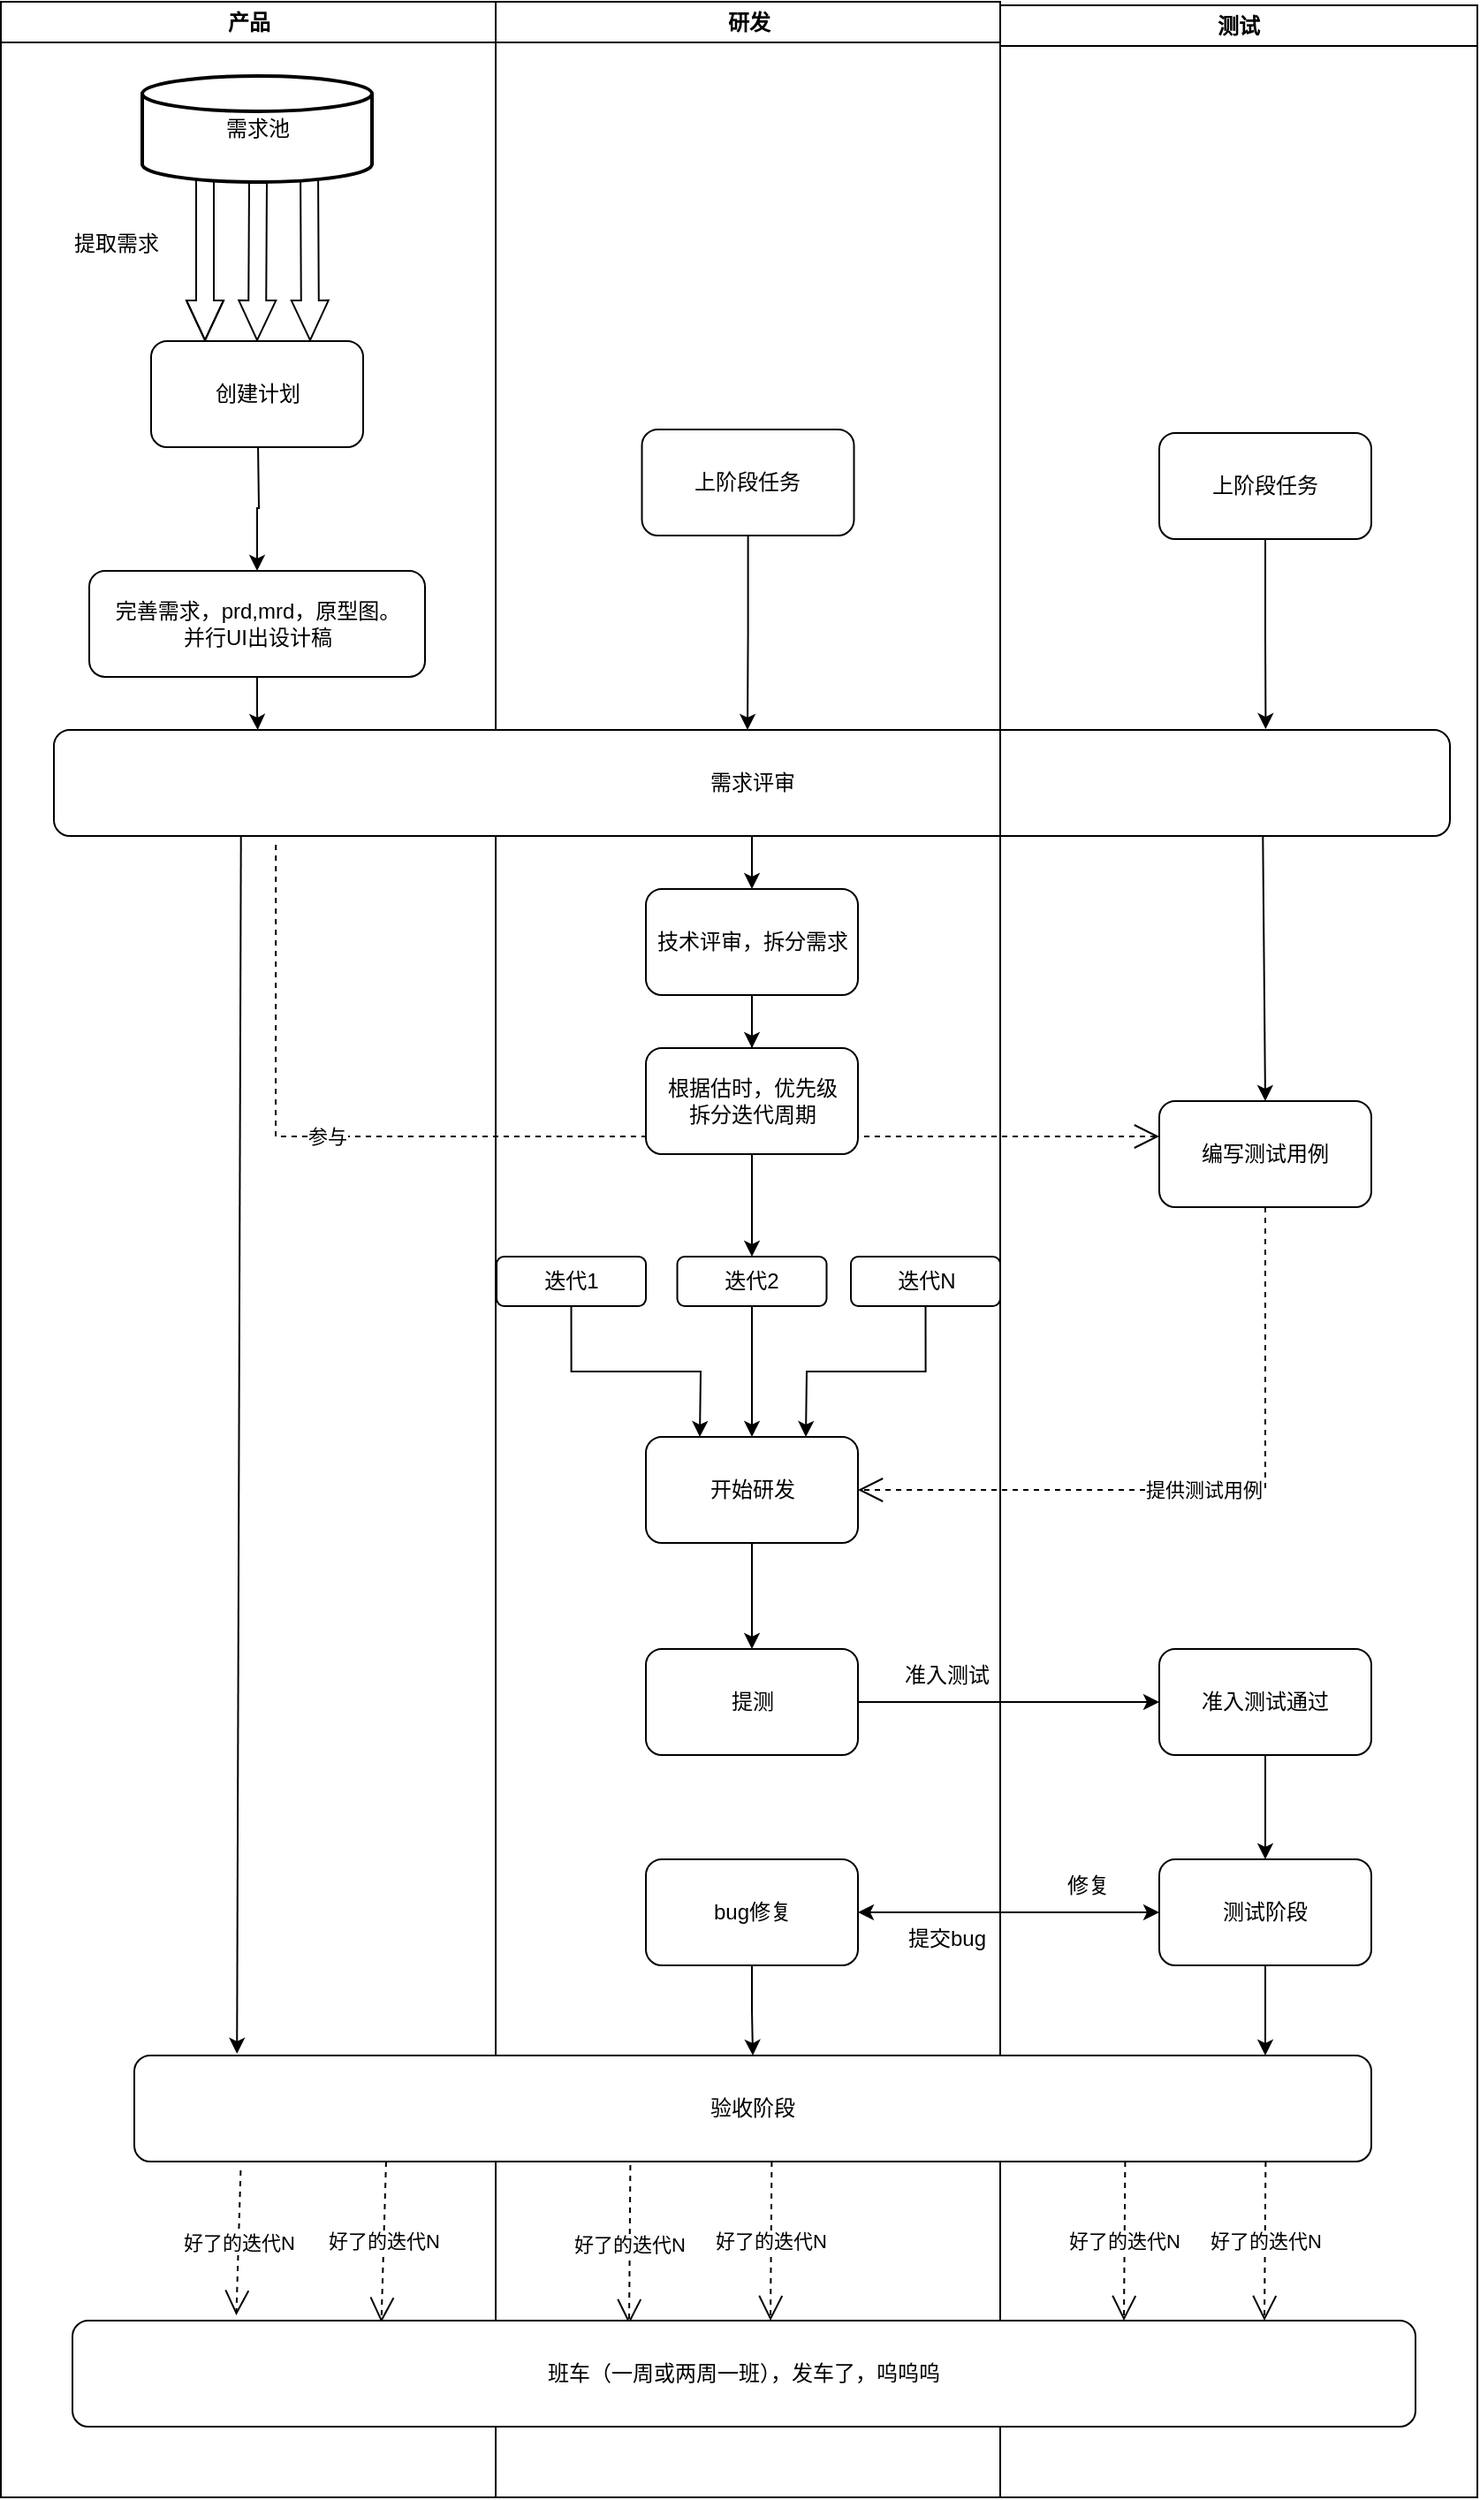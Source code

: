 <mxfile version="17.1.2" type="github">
  <diagram name="Page-1" id="e7e014a7-5840-1c2e-5031-d8a46d1fe8dd">
    <mxGraphModel dx="1298" dy="834" grid="1" gridSize="10" guides="1" tooltips="1" connect="1" arrows="1" fold="1" page="1" pageScale="1" pageWidth="1169" pageHeight="826" background="none" math="0" shadow="0">
      <root>
        <mxCell id="0" />
        <mxCell id="1" parent="0" />
        <mxCell id="2" value="产品" style="swimlane;whiteSpace=wrap" parent="1" vertex="1">
          <mxGeometry x="164.5" y="128" width="280" height="1412" as="geometry" />
        </mxCell>
        <mxCell id="IsArL2XFpSbaTc7LkYc3-45" value="" style="shape=flexArrow;endArrow=classic;html=1;rounded=0;endWidth=10;endSize=7.17;entryX=0.75;entryY=0;entryDx=0;entryDy=0;" edge="1" parent="2" target="IsArL2XFpSbaTc7LkYc3-63">
          <mxGeometry width="50" height="50" relative="1" as="geometry">
            <mxPoint x="174.5" y="92" as="sourcePoint" />
            <mxPoint x="174.54" y="186.284" as="targetPoint" />
            <Array as="points" />
          </mxGeometry>
        </mxCell>
        <mxCell id="IsArL2XFpSbaTc7LkYc3-44" value="" style="shape=flexArrow;endArrow=classic;html=1;rounded=0;endWidth=10;endSize=7.17;" edge="1" parent="2">
          <mxGeometry width="50" height="50" relative="1" as="geometry">
            <mxPoint x="115.5" y="92" as="sourcePoint" />
            <mxPoint x="115.5" y="192" as="targetPoint" />
            <Array as="points">
              <mxPoint x="115.5" y="152" />
            </Array>
          </mxGeometry>
        </mxCell>
        <mxCell id="IsArL2XFpSbaTc7LkYc3-47" value="提取需求&lt;br&gt;" style="text;html=1;strokeColor=none;fillColor=none;align=center;verticalAlign=middle;whiteSpace=wrap;rounded=0;" vertex="1" parent="2">
          <mxGeometry x="35.5" y="122" width="60" height="30" as="geometry" />
        </mxCell>
        <mxCell id="IsArL2XFpSbaTc7LkYc3-59" value="" style="edgeStyle=orthogonalEdgeStyle;rounded=0;orthogonalLoop=1;jettySize=auto;html=1;" edge="1" parent="2" target="IsArL2XFpSbaTc7LkYc3-51">
          <mxGeometry relative="1" as="geometry">
            <mxPoint x="145.5" y="250" as="sourcePoint" />
          </mxGeometry>
        </mxCell>
        <mxCell id="IsArL2XFpSbaTc7LkYc3-51" value="&lt;div class=&quot;okr-block-clipboard&quot;&gt;&lt;/div&gt;&lt;div&gt;&lt;div&gt;&lt;div&gt;完善需求，prd,mrd，原型图。&lt;/div&gt;&lt;div&gt;并行UI出设计稿&lt;/div&gt;&lt;/div&gt;&lt;/div&gt;" style="rounded=1;whiteSpace=wrap;html=1;" vertex="1" parent="2">
          <mxGeometry x="50" y="322" width="190" height="60" as="geometry" />
        </mxCell>
        <mxCell id="IsArL2XFpSbaTc7LkYc3-62" value="&lt;span&gt;需求池&lt;/span&gt;" style="strokeWidth=2;html=1;shape=mxgraph.flowchart.database;whiteSpace=wrap;" vertex="1" parent="2">
          <mxGeometry x="80" y="42" width="130" height="60" as="geometry" />
        </mxCell>
        <mxCell id="IsArL2XFpSbaTc7LkYc3-63" value="&lt;span&gt;创建计划&lt;/span&gt;" style="rounded=1;whiteSpace=wrap;html=1;" vertex="1" parent="2">
          <mxGeometry x="85" y="192" width="120" height="60" as="geometry" />
        </mxCell>
        <mxCell id="IsArL2XFpSbaTc7LkYc3-117" value="好了的迭代N" style="endArrow=open;endSize=12;dashed=1;html=1;rounded=0;exitX=0.086;exitY=1.083;exitDx=0;exitDy=0;exitPerimeter=0;entryX=0.23;entryY=0.017;entryDx=0;entryDy=0;entryPerimeter=0;" edge="1" parent="2" target="IsArL2XFpSbaTc7LkYc3-108">
          <mxGeometry width="160" relative="1" as="geometry">
            <mxPoint x="217.98" y="1222" as="sourcePoint" />
            <mxPoint x="215.5" y="1304.02" as="targetPoint" />
          </mxGeometry>
        </mxCell>
        <mxCell id="3" value="研发" style="swimlane;whiteSpace=wrap" parent="1" vertex="1">
          <mxGeometry x="444.5" y="128" width="285.5" height="1412" as="geometry" />
        </mxCell>
        <mxCell id="IsArL2XFpSbaTc7LkYc3-76" value="" style="edgeStyle=orthogonalEdgeStyle;rounded=0;orthogonalLoop=1;jettySize=auto;html=1;" edge="1" parent="3" source="IsArL2XFpSbaTc7LkYc3-52" target="IsArL2XFpSbaTc7LkYc3-74">
          <mxGeometry relative="1" as="geometry" />
        </mxCell>
        <mxCell id="IsArL2XFpSbaTc7LkYc3-52" value="需求评审" style="rounded=1;whiteSpace=wrap;html=1;" vertex="1" parent="3">
          <mxGeometry x="-250" y="412" width="790" height="60" as="geometry" />
        </mxCell>
        <mxCell id="IsArL2XFpSbaTc7LkYc3-67" value="" style="edgeStyle=orthogonalEdgeStyle;rounded=0;orthogonalLoop=1;jettySize=auto;html=1;" edge="1" parent="3" source="IsArL2XFpSbaTc7LkYc3-64">
          <mxGeometry relative="1" as="geometry">
            <mxPoint x="142.5" y="412" as="targetPoint" />
          </mxGeometry>
        </mxCell>
        <mxCell id="IsArL2XFpSbaTc7LkYc3-64" value="上阶段任务" style="rounded=1;whiteSpace=wrap;html=1;" vertex="1" parent="3">
          <mxGeometry x="82.75" y="242" width="120" height="60" as="geometry" />
        </mxCell>
        <mxCell id="IsArL2XFpSbaTc7LkYc3-85" value="" style="edgeStyle=orthogonalEdgeStyle;rounded=0;orthogonalLoop=1;jettySize=auto;html=1;entryX=0.5;entryY=0;entryDx=0;entryDy=0;" edge="1" parent="3" source="IsArL2XFpSbaTc7LkYc3-74" target="IsArL2XFpSbaTc7LkYc3-100">
          <mxGeometry relative="1" as="geometry">
            <mxPoint x="145" y="676" as="targetPoint" />
          </mxGeometry>
        </mxCell>
        <mxCell id="IsArL2XFpSbaTc7LkYc3-74" value="技术评审，拆分需求" style="rounded=1;whiteSpace=wrap;html=1;" vertex="1" parent="3">
          <mxGeometry x="85" y="502" width="120" height="60" as="geometry" />
        </mxCell>
        <mxCell id="IsArL2XFpSbaTc7LkYc3-83" value="参与" style="endArrow=open;endSize=12;dashed=1;html=1;rounded=0;exitX=0.159;exitY=1.083;exitDx=0;exitDy=0;exitPerimeter=0;" edge="1" parent="3" source="IsArL2XFpSbaTc7LkYc3-52">
          <mxGeometry x="-0.417" width="160" relative="1" as="geometry">
            <mxPoint x="-194.5" y="632" as="sourcePoint" />
            <mxPoint x="375.5" y="642" as="targetPoint" />
            <Array as="points">
              <mxPoint x="-124.5" y="642" />
            </Array>
            <mxPoint as="offset" />
          </mxGeometry>
        </mxCell>
        <mxCell id="IsArL2XFpSbaTc7LkYc3-86" value="开始研发" style="whiteSpace=wrap;html=1;fillColor=rgb(255, 255, 255);strokeColor=rgb(0, 0, 0);fontColor=rgb(0, 0, 0);rounded=1;" vertex="1" parent="3">
          <mxGeometry x="85" y="812" width="120" height="60" as="geometry" />
        </mxCell>
        <mxCell id="IsArL2XFpSbaTc7LkYc3-87" value="" style="edgeStyle=orthogonalEdgeStyle;rounded=0;orthogonalLoop=1;jettySize=auto;html=1;exitX=0.5;exitY=1;exitDx=0;exitDy=0;" edge="1" parent="3" source="IsArL2XFpSbaTc7LkYc3-100" target="IsArL2XFpSbaTc7LkYc3-86">
          <mxGeometry relative="1" as="geometry">
            <mxPoint x="145" y="736" as="sourcePoint" />
          </mxGeometry>
        </mxCell>
        <mxCell id="IsArL2XFpSbaTc7LkYc3-88" value="提测" style="whiteSpace=wrap;html=1;fillColor=rgb(255, 255, 255);strokeColor=rgb(0, 0, 0);fontColor=rgb(0, 0, 0);rounded=1;" vertex="1" parent="3">
          <mxGeometry x="85" y="932" width="120" height="60" as="geometry" />
        </mxCell>
        <mxCell id="IsArL2XFpSbaTc7LkYc3-89" value="" style="edgeStyle=orthogonalEdgeStyle;rounded=0;orthogonalLoop=1;jettySize=auto;html=1;" edge="1" parent="3" source="IsArL2XFpSbaTc7LkYc3-86" target="IsArL2XFpSbaTc7LkYc3-88">
          <mxGeometry relative="1" as="geometry" />
        </mxCell>
        <mxCell id="IsArL2XFpSbaTc7LkYc3-94" value="准入测试" style="text;html=1;strokeColor=none;fillColor=none;align=center;verticalAlign=middle;whiteSpace=wrap;rounded=0;" vertex="1" parent="3">
          <mxGeometry x="225.5" y="932" width="60" height="30" as="geometry" />
        </mxCell>
        <mxCell id="IsArL2XFpSbaTc7LkYc3-98" value="bug修复" style="rounded=1;whiteSpace=wrap;html=1;" vertex="1" parent="3">
          <mxGeometry x="85" y="1051" width="120" height="60" as="geometry" />
        </mxCell>
        <mxCell id="IsArL2XFpSbaTc7LkYc3-99" value="迭代1" style="rounded=1;whiteSpace=wrap;html=1;" vertex="1" parent="3">
          <mxGeometry x="0.5" y="710" width="84.5" height="28" as="geometry" />
        </mxCell>
        <mxCell id="IsArL2XFpSbaTc7LkYc3-100" value="迭代2" style="rounded=1;whiteSpace=wrap;html=1;" vertex="1" parent="3">
          <mxGeometry x="102.75" y="710" width="84.5" height="28" as="geometry" />
        </mxCell>
        <mxCell id="IsArL2XFpSbaTc7LkYc3-101" value="迭代N" style="rounded=1;whiteSpace=wrap;html=1;" vertex="1" parent="3">
          <mxGeometry x="201" y="710" width="84.5" height="28" as="geometry" />
        </mxCell>
        <mxCell id="IsArL2XFpSbaTc7LkYc3-103" value="" style="edgeStyle=orthogonalEdgeStyle;rounded=0;orthogonalLoop=1;jettySize=auto;html=1;exitX=0.5;exitY=1;exitDx=0;exitDy=0;" edge="1" parent="3" source="IsArL2XFpSbaTc7LkYc3-101">
          <mxGeometry relative="1" as="geometry">
            <mxPoint x="175.5" y="710" as="sourcePoint" />
            <mxPoint x="175.5" y="812" as="targetPoint" />
          </mxGeometry>
        </mxCell>
        <mxCell id="IsArL2XFpSbaTc7LkYc3-104" value="" style="edgeStyle=orthogonalEdgeStyle;rounded=0;orthogonalLoop=1;jettySize=auto;html=1;exitX=0.5;exitY=1;exitDx=0;exitDy=0;" edge="1" parent="3" source="IsArL2XFpSbaTc7LkYc3-99">
          <mxGeometry relative="1" as="geometry">
            <mxPoint x="115.5" y="710" as="sourcePoint" />
            <mxPoint x="115.5" y="812" as="targetPoint" />
          </mxGeometry>
        </mxCell>
        <mxCell id="IsArL2XFpSbaTc7LkYc3-106" value="根据估时，优先级&lt;br&gt;拆分迭代周期" style="whiteSpace=wrap;html=1;fillColor=rgb(255, 255, 255);strokeColor=rgb(0, 0, 0);fontColor=rgb(0, 0, 0);rounded=1;" vertex="1" parent="3">
          <mxGeometry x="85" y="592" width="120" height="60" as="geometry" />
        </mxCell>
        <mxCell id="IsArL2XFpSbaTc7LkYc3-107" value="" style="edgeStyle=orthogonalEdgeStyle;rounded=0;orthogonalLoop=1;jettySize=auto;html=1;" edge="1" parent="3" source="IsArL2XFpSbaTc7LkYc3-74" target="IsArL2XFpSbaTc7LkYc3-106">
          <mxGeometry relative="1" as="geometry" />
        </mxCell>
        <mxCell id="IsArL2XFpSbaTc7LkYc3-113" value="提交bug" style="text;html=1;strokeColor=none;fillColor=none;align=center;verticalAlign=middle;whiteSpace=wrap;rounded=0;" vertex="1" parent="3">
          <mxGeometry x="225.5" y="1081" width="60" height="30" as="geometry" />
        </mxCell>
        <mxCell id="IsArL2XFpSbaTc7LkYc3-118" value="好了的迭代N" style="endArrow=open;endSize=12;dashed=1;html=1;rounded=0;exitX=0.401;exitY=1.033;exitDx=0;exitDy=0;exitPerimeter=0;entryX=0.122;entryY=-0.05;entryDx=0;entryDy=0;entryPerimeter=0;" edge="1" parent="3" source="IsArL2XFpSbaTc7LkYc3-109">
          <mxGeometry width="160" relative="1" as="geometry">
            <mxPoint x="77.98" y="1232" as="sourcePoint" />
            <mxPoint x="75.5" y="1314.02" as="targetPoint" />
          </mxGeometry>
        </mxCell>
        <mxCell id="IsArL2XFpSbaTc7LkYc3-119" value="好了的迭代N" style="endArrow=open;endSize=12;dashed=1;html=1;rounded=0;exitX=0.401;exitY=1.033;exitDx=0;exitDy=0;exitPerimeter=0;entryX=0.122;entryY=-0.05;entryDx=0;entryDy=0;entryPerimeter=0;" edge="1" parent="3">
          <mxGeometry width="160" relative="1" as="geometry">
            <mxPoint x="156.2" y="1222" as="sourcePoint" />
            <mxPoint x="155.5" y="1312.04" as="targetPoint" />
          </mxGeometry>
        </mxCell>
        <mxCell id="4" value="测试" style="swimlane;whiteSpace=wrap" parent="1" vertex="1">
          <mxGeometry x="730" y="130" width="270" height="1410" as="geometry" />
        </mxCell>
        <mxCell id="IsArL2XFpSbaTc7LkYc3-65" value="上阶段任务" style="rounded=1;whiteSpace=wrap;html=1;" vertex="1" parent="4">
          <mxGeometry x="90" y="242" width="120" height="60" as="geometry" />
        </mxCell>
        <mxCell id="IsArL2XFpSbaTc7LkYc3-75" value="编写测试用例" style="rounded=1;whiteSpace=wrap;html=1;" vertex="1" parent="4">
          <mxGeometry x="90" y="620" width="120" height="60" as="geometry" />
        </mxCell>
        <mxCell id="IsArL2XFpSbaTc7LkYc3-92" value="准入测试通过" style="whiteSpace=wrap;html=1;fillColor=rgb(255, 255, 255);strokeColor=rgb(0, 0, 0);fontColor=rgb(0, 0, 0);rounded=1;" vertex="1" parent="4">
          <mxGeometry x="90" y="930" width="120" height="60" as="geometry" />
        </mxCell>
        <mxCell id="IsArL2XFpSbaTc7LkYc3-95" value="测试阶段" style="whiteSpace=wrap;html=1;fillColor=rgb(255, 255, 255);strokeColor=rgb(0, 0, 0);fontColor=rgb(0, 0, 0);rounded=1;" vertex="1" parent="4">
          <mxGeometry x="90" y="1049" width="120" height="60" as="geometry" />
        </mxCell>
        <mxCell id="IsArL2XFpSbaTc7LkYc3-96" value="" style="edgeStyle=orthogonalEdgeStyle;rounded=0;orthogonalLoop=1;jettySize=auto;html=1;" edge="1" parent="4" source="IsArL2XFpSbaTc7LkYc3-92" target="IsArL2XFpSbaTc7LkYc3-95">
          <mxGeometry relative="1" as="geometry" />
        </mxCell>
        <mxCell id="IsArL2XFpSbaTc7LkYc3-109" value="验收阶段" style="whiteSpace=wrap;html=1;fillColor=rgb(255, 255, 255);strokeColor=rgb(0, 0, 0);fontColor=rgb(0, 0, 0);rounded=1;" vertex="1" parent="4">
          <mxGeometry x="-490" y="1160" width="700" height="60" as="geometry" />
        </mxCell>
        <mxCell id="IsArL2XFpSbaTc7LkYc3-110" value="" style="edgeStyle=orthogonalEdgeStyle;rounded=0;orthogonalLoop=1;jettySize=auto;html=1;" edge="1" parent="4" source="IsArL2XFpSbaTc7LkYc3-95">
          <mxGeometry relative="1" as="geometry">
            <mxPoint x="150" y="1160" as="targetPoint" />
          </mxGeometry>
        </mxCell>
        <mxCell id="IsArL2XFpSbaTc7LkYc3-108" value="班车（一周或两周一班），发车了，呜呜呜" style="rounded=1;whiteSpace=wrap;html=1;" vertex="1" parent="4">
          <mxGeometry x="-525" y="1310" width="760" height="60" as="geometry" />
        </mxCell>
        <mxCell id="IsArL2XFpSbaTc7LkYc3-112" value="修复" style="text;html=1;strokeColor=none;fillColor=none;align=center;verticalAlign=middle;whiteSpace=wrap;rounded=0;" vertex="1" parent="4">
          <mxGeometry x="20" y="1049" width="60" height="30" as="geometry" />
        </mxCell>
        <mxCell id="IsArL2XFpSbaTc7LkYc3-116" value="好了的迭代N" style="endArrow=open;endSize=12;dashed=1;html=1;rounded=0;exitX=0.086;exitY=1.083;exitDx=0;exitDy=0;exitPerimeter=0;entryX=0.122;entryY=-0.05;entryDx=0;entryDy=0;entryPerimeter=0;" edge="1" parent="4" source="IsArL2XFpSbaTc7LkYc3-109" target="IsArL2XFpSbaTc7LkYc3-108">
          <mxGeometry width="160" relative="1" as="geometry">
            <mxPoint x="-430" y="1230" as="sourcePoint" />
            <mxPoint x="-325.5" y="1280" as="targetPoint" />
          </mxGeometry>
        </mxCell>
        <mxCell id="IsArL2XFpSbaTc7LkYc3-120" value="好了的迭代N" style="endArrow=open;endSize=12;dashed=1;html=1;rounded=0;exitX=0.401;exitY=1.033;exitDx=0;exitDy=0;exitPerimeter=0;entryX=0.122;entryY=-0.05;entryDx=0;entryDy=0;entryPerimeter=0;" edge="1" parent="4">
          <mxGeometry width="160" relative="1" as="geometry">
            <mxPoint x="70.7" y="1220" as="sourcePoint" />
            <mxPoint x="70" y="1310.04" as="targetPoint" />
          </mxGeometry>
        </mxCell>
        <mxCell id="IsArL2XFpSbaTc7LkYc3-121" value="好了的迭代N" style="endArrow=open;endSize=12;dashed=1;html=1;rounded=0;exitX=0.401;exitY=1.033;exitDx=0;exitDy=0;exitPerimeter=0;entryX=0.122;entryY=-0.05;entryDx=0;entryDy=0;entryPerimeter=0;" edge="1" parent="4">
          <mxGeometry width="160" relative="1" as="geometry">
            <mxPoint x="150.2" y="1220" as="sourcePoint" />
            <mxPoint x="149.5" y="1310.04" as="targetPoint" />
          </mxGeometry>
        </mxCell>
        <mxCell id="IsArL2XFpSbaTc7LkYc3-42" value="" style="shape=flexArrow;endArrow=classic;html=1;rounded=0;exitX=0.5;exitY=1;exitDx=0;exitDy=0;endWidth=10;endSize=7.17;entryX=0.5;entryY=0;entryDx=0;entryDy=0;" edge="1" parent="1" target="IsArL2XFpSbaTc7LkYc3-63">
          <mxGeometry width="50" height="50" relative="1" as="geometry">
            <mxPoint x="310" y="230" as="sourcePoint" />
            <mxPoint x="310" y="310" as="targetPoint" />
            <Array as="points" />
          </mxGeometry>
        </mxCell>
        <mxCell id="IsArL2XFpSbaTc7LkYc3-58" value="" style="edgeStyle=orthogonalEdgeStyle;rounded=0;orthogonalLoop=1;jettySize=auto;html=1;entryX=0.146;entryY=0;entryDx=0;entryDy=0;entryPerimeter=0;" edge="1" parent="1" source="IsArL2XFpSbaTc7LkYc3-51" target="IsArL2XFpSbaTc7LkYc3-52">
          <mxGeometry relative="1" as="geometry">
            <mxPoint x="540" y="560" as="targetPoint" />
          </mxGeometry>
        </mxCell>
        <mxCell id="IsArL2XFpSbaTc7LkYc3-82" value="" style="endArrow=classic;html=1;rounded=0;entryX=0.5;entryY=0;entryDx=0;entryDy=0;exitX=0.866;exitY=1;exitDx=0;exitDy=0;exitPerimeter=0;" edge="1" parent="1" source="IsArL2XFpSbaTc7LkYc3-52" target="IsArL2XFpSbaTc7LkYc3-75">
          <mxGeometry width="50" height="50" relative="1" as="geometry">
            <mxPoint x="880" y="630" as="sourcePoint" />
            <mxPoint x="890" y="740" as="targetPoint" />
          </mxGeometry>
        </mxCell>
        <mxCell id="IsArL2XFpSbaTc7LkYc3-91" value="提供测试用例" style="endArrow=open;endSize=12;dashed=1;html=1;rounded=0;exitX=0.5;exitY=1;exitDx=0;exitDy=0;entryX=1;entryY=0.5;entryDx=0;entryDy=0;" edge="1" parent="1" source="IsArL2XFpSbaTc7LkYc3-75" target="IsArL2XFpSbaTc7LkYc3-86">
          <mxGeometry width="160" relative="1" as="geometry">
            <mxPoint x="785" y="950" as="sourcePoint" />
            <mxPoint x="880" y="1110" as="targetPoint" />
            <Array as="points">
              <mxPoint x="880" y="970" />
            </Array>
          </mxGeometry>
        </mxCell>
        <mxCell id="IsArL2XFpSbaTc7LkYc3-93" value="" style="edgeStyle=orthogonalEdgeStyle;rounded=0;orthogonalLoop=1;jettySize=auto;html=1;" edge="1" parent="1" source="IsArL2XFpSbaTc7LkYc3-88" target="IsArL2XFpSbaTc7LkYc3-92">
          <mxGeometry relative="1" as="geometry" />
        </mxCell>
        <mxCell id="IsArL2XFpSbaTc7LkYc3-97" value="" style="endArrow=classic;startArrow=classic;html=1;rounded=0;entryX=0;entryY=0.5;entryDx=0;entryDy=0;exitX=1;exitY=0.5;exitDx=0;exitDy=0;" edge="1" parent="1" source="IsArL2XFpSbaTc7LkYc3-98" target="IsArL2XFpSbaTc7LkYc3-95">
          <mxGeometry width="50" height="50" relative="1" as="geometry">
            <mxPoint x="690" y="1210" as="sourcePoint" />
            <mxPoint x="600" y="1150" as="targetPoint" />
          </mxGeometry>
        </mxCell>
        <mxCell id="IsArL2XFpSbaTc7LkYc3-105" value="" style="edgeStyle=orthogonalEdgeStyle;rounded=0;orthogonalLoop=1;jettySize=auto;html=1;entryX=0.868;entryY=-0.008;entryDx=0;entryDy=0;entryPerimeter=0;" edge="1" parent="1" source="IsArL2XFpSbaTc7LkYc3-65" target="IsArL2XFpSbaTc7LkYc3-52">
          <mxGeometry relative="1" as="geometry" />
        </mxCell>
        <mxCell id="IsArL2XFpSbaTc7LkYc3-114" value="" style="endArrow=classic;html=1;rounded=0;exitX=0.134;exitY=1;exitDx=0;exitDy=0;exitPerimeter=0;entryX=0.083;entryY=-0.017;entryDx=0;entryDy=0;entryPerimeter=0;" edge="1" parent="1" source="IsArL2XFpSbaTc7LkYc3-52" target="IsArL2XFpSbaTc7LkYc3-109">
          <mxGeometry width="50" height="50" relative="1" as="geometry">
            <mxPoint x="249.5" y="870" as="sourcePoint" />
            <mxPoint x="300" y="1280" as="targetPoint" />
          </mxGeometry>
        </mxCell>
        <mxCell id="IsArL2XFpSbaTc7LkYc3-115" value="" style="edgeStyle=orthogonalEdgeStyle;rounded=0;orthogonalLoop=1;jettySize=auto;html=1;" edge="1" parent="1" source="IsArL2XFpSbaTc7LkYc3-98" target="IsArL2XFpSbaTc7LkYc3-109">
          <mxGeometry relative="1" as="geometry" />
        </mxCell>
      </root>
    </mxGraphModel>
  </diagram>
</mxfile>

